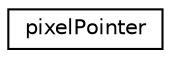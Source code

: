 digraph G
{
  edge [fontname="Helvetica",fontsize="10",labelfontname="Helvetica",labelfontsize="10"];
  node [fontname="Helvetica",fontsize="10",shape=record];
  rankdir=LR;
  Node1 [label="pixelPointer",height=0.2,width=0.4,color="black", fillcolor="white", style="filled",URL="$d6/dfa/unionpixelPointer.html"];
}
